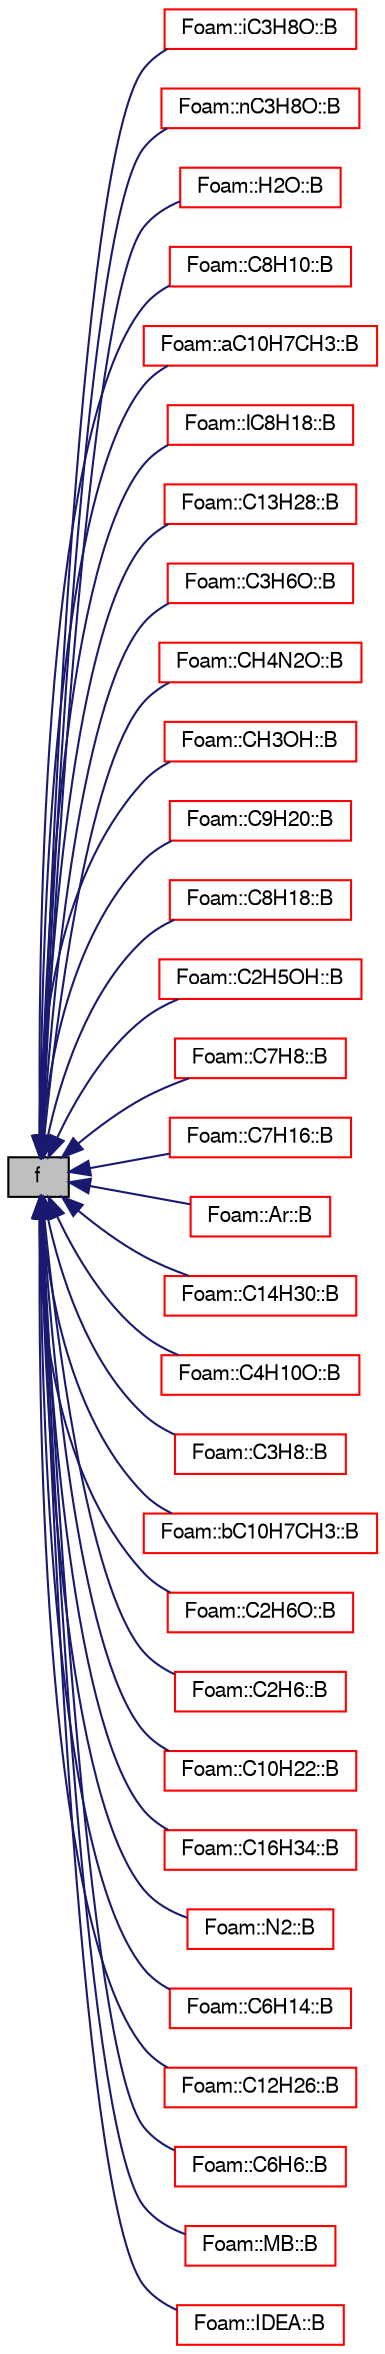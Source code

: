 digraph "f"
{
  bgcolor="transparent";
  edge [fontname="FreeSans",fontsize="10",labelfontname="FreeSans",labelfontsize="10"];
  node [fontname="FreeSans",fontsize="10",shape=record];
  rankdir="LR";
  Node13 [label="f",height=0.2,width=0.4,color="black", fillcolor="grey75", style="filled", fontcolor="black"];
  Node13 -> Node14 [dir="back",color="midnightblue",fontsize="10",style="solid",fontname="FreeSans"];
  Node14 [label="Foam::iC3H8O::B",height=0.2,width=0.4,color="red",URL="$a29942.html#a1f9ff94e737d2e0a47f334e31b94419e",tooltip="Second Virial Coefficient [m^3/kg]. "];
  Node13 -> Node16 [dir="back",color="midnightblue",fontsize="10",style="solid",fontname="FreeSans"];
  Node16 [label="Foam::nC3H8O::B",height=0.2,width=0.4,color="red",URL="$a29966.html#a1f9ff94e737d2e0a47f334e31b94419e",tooltip="Second Virial Coefficient [m^3/kg]. "];
  Node13 -> Node18 [dir="back",color="midnightblue",fontsize="10",style="solid",fontname="FreeSans"];
  Node18 [label="Foam::H2O::B",height=0.2,width=0.4,color="red",URL="$a29938.html#a1f9ff94e737d2e0a47f334e31b94419e",tooltip="Second Virial Coefficient [m^3/kg]. "];
  Node13 -> Node20 [dir="back",color="midnightblue",fontsize="10",style="solid",fontname="FreeSans"];
  Node20 [label="Foam::C8H10::B",height=0.2,width=0.4,color="red",URL="$a29918.html#a1f9ff94e737d2e0a47f334e31b94419e",tooltip="Second Virial Coefficient [m^3/kg]. "];
  Node13 -> Node22 [dir="back",color="midnightblue",fontsize="10",style="solid",fontname="FreeSans"];
  Node22 [label="Foam::aC10H7CH3::B",height=0.2,width=0.4,color="red",URL="$a29846.html#a1f9ff94e737d2e0a47f334e31b94419e",tooltip="Second Virial Coefficient [m^3/kg]. "];
  Node13 -> Node24 [dir="back",color="midnightblue",fontsize="10",style="solid",fontname="FreeSans"];
  Node24 [label="Foam::IC8H18::B",height=0.2,width=0.4,color="red",URL="$a29946.html#a1f9ff94e737d2e0a47f334e31b94419e",tooltip="Second Virial Coefficient [m^3/kg]. "];
  Node13 -> Node26 [dir="back",color="midnightblue",fontsize="10",style="solid",fontname="FreeSans"];
  Node26 [label="Foam::C13H28::B",height=0.2,width=0.4,color="red",URL="$a29866.html#a1f9ff94e737d2e0a47f334e31b94419e",tooltip="Second Virial Coefficient [m^3/kg]. "];
  Node13 -> Node28 [dir="back",color="midnightblue",fontsize="10",style="solid",fontname="FreeSans"];
  Node28 [label="Foam::C3H6O::B",height=0.2,width=0.4,color="red",URL="$a29890.html#a1f9ff94e737d2e0a47f334e31b94419e",tooltip="Second Virial Coefficient [m^3/kg]. "];
  Node13 -> Node30 [dir="back",color="midnightblue",fontsize="10",style="solid",fontname="FreeSans"];
  Node30 [label="Foam::CH4N2O::B",height=0.2,width=0.4,color="red",URL="$a29934.html#a1f9ff94e737d2e0a47f334e31b94419e",tooltip="Second Virial Coefficient [m^3/kg]. "];
  Node13 -> Node32 [dir="back",color="midnightblue",fontsize="10",style="solid",fontname="FreeSans"];
  Node32 [label="Foam::CH3OH::B",height=0.2,width=0.4,color="red",URL="$a29930.html#a1f9ff94e737d2e0a47f334e31b94419e",tooltip="Second Virial Coefficient [m^3/kg]. "];
  Node13 -> Node34 [dir="back",color="midnightblue",fontsize="10",style="solid",fontname="FreeSans"];
  Node34 [label="Foam::C9H20::B",height=0.2,width=0.4,color="red",URL="$a29926.html#a1f9ff94e737d2e0a47f334e31b94419e",tooltip="Second Virial Coefficient [m^3/kg]. "];
  Node13 -> Node36 [dir="back",color="midnightblue",fontsize="10",style="solid",fontname="FreeSans"];
  Node36 [label="Foam::C8H18::B",height=0.2,width=0.4,color="red",URL="$a29922.html#a1f9ff94e737d2e0a47f334e31b94419e",tooltip="Second Virial Coefficient [m^3/kg]. "];
  Node13 -> Node38 [dir="back",color="midnightblue",fontsize="10",style="solid",fontname="FreeSans"];
  Node38 [label="Foam::C2H5OH::B",height=0.2,width=0.4,color="red",URL="$a29878.html#a1f9ff94e737d2e0a47f334e31b94419e",tooltip="Second Virial Coefficient [m^3/kg]. "];
  Node13 -> Node40 [dir="back",color="midnightblue",fontsize="10",style="solid",fontname="FreeSans"];
  Node40 [label="Foam::C7H8::B",height=0.2,width=0.4,color="red",URL="$a29914.html#a1f9ff94e737d2e0a47f334e31b94419e",tooltip="Second Virial Coefficient [m^3/kg]. "];
  Node13 -> Node42 [dir="back",color="midnightblue",fontsize="10",style="solid",fontname="FreeSans"];
  Node42 [label="Foam::C7H16::B",height=0.2,width=0.4,color="red",URL="$a29910.html#a1f9ff94e737d2e0a47f334e31b94419e",tooltip="Second Virial Coefficient [m^3/kg]. "];
  Node13 -> Node44 [dir="back",color="midnightblue",fontsize="10",style="solid",fontname="FreeSans"];
  Node44 [label="Foam::Ar::B",height=0.2,width=0.4,color="red",URL="$a29850.html#a1f9ff94e737d2e0a47f334e31b94419e",tooltip="Second Virial Coefficient [m^3/kg]. "];
  Node13 -> Node46 [dir="back",color="midnightblue",fontsize="10",style="solid",fontname="FreeSans"];
  Node46 [label="Foam::C14H30::B",height=0.2,width=0.4,color="red",URL="$a29870.html#a1f9ff94e737d2e0a47f334e31b94419e",tooltip="Second Virial Coefficient [m^3/kg]. "];
  Node13 -> Node48 [dir="back",color="midnightblue",fontsize="10",style="solid",fontname="FreeSans"];
  Node48 [label="Foam::C4H10O::B",height=0.2,width=0.4,color="red",URL="$a29898.html#a1f9ff94e737d2e0a47f334e31b94419e",tooltip="Second Virial Coefficient [m^3/kg]. "];
  Node13 -> Node50 [dir="back",color="midnightblue",fontsize="10",style="solid",fontname="FreeSans"];
  Node50 [label="Foam::C3H8::B",height=0.2,width=0.4,color="red",URL="$a29894.html#a1f9ff94e737d2e0a47f334e31b94419e",tooltip="Second Virial Coefficient [m^3/kg]. "];
  Node13 -> Node52 [dir="back",color="midnightblue",fontsize="10",style="solid",fontname="FreeSans"];
  Node52 [label="Foam::bC10H7CH3::B",height=0.2,width=0.4,color="red",URL="$a29854.html#a1f9ff94e737d2e0a47f334e31b94419e",tooltip="Second Virial Coefficient [m^3/kg]. "];
  Node13 -> Node54 [dir="back",color="midnightblue",fontsize="10",style="solid",fontname="FreeSans"];
  Node54 [label="Foam::C2H6O::B",height=0.2,width=0.4,color="red",URL="$a29886.html#a1f9ff94e737d2e0a47f334e31b94419e",tooltip="Second Virial Coefficient [m^3/kg]. "];
  Node13 -> Node56 [dir="back",color="midnightblue",fontsize="10",style="solid",fontname="FreeSans"];
  Node56 [label="Foam::C2H6::B",height=0.2,width=0.4,color="red",URL="$a29882.html#a1f9ff94e737d2e0a47f334e31b94419e",tooltip="Second Virial Coefficient [m^3/kg]. "];
  Node13 -> Node58 [dir="back",color="midnightblue",fontsize="10",style="solid",fontname="FreeSans"];
  Node58 [label="Foam::C10H22::B",height=0.2,width=0.4,color="red",URL="$a29858.html#a1f9ff94e737d2e0a47f334e31b94419e",tooltip="Second Virial Coefficient [m^3/kg]. "];
  Node13 -> Node60 [dir="back",color="midnightblue",fontsize="10",style="solid",fontname="FreeSans"];
  Node60 [label="Foam::C16H34::B",height=0.2,width=0.4,color="red",URL="$a29874.html#a1f9ff94e737d2e0a47f334e31b94419e",tooltip="Second Virial Coefficient [m^3/kg]. "];
  Node13 -> Node62 [dir="back",color="midnightblue",fontsize="10",style="solid",fontname="FreeSans"];
  Node62 [label="Foam::N2::B",height=0.2,width=0.4,color="red",URL="$a29962.html#a1f9ff94e737d2e0a47f334e31b94419e",tooltip="Second Virial Coefficient [m^3/kg]. "];
  Node13 -> Node64 [dir="back",color="midnightblue",fontsize="10",style="solid",fontname="FreeSans"];
  Node64 [label="Foam::C6H14::B",height=0.2,width=0.4,color="red",URL="$a29902.html#a1f9ff94e737d2e0a47f334e31b94419e",tooltip="Second Virial Coefficient [m^3/kg]. "];
  Node13 -> Node66 [dir="back",color="midnightblue",fontsize="10",style="solid",fontname="FreeSans"];
  Node66 [label="Foam::C12H26::B",height=0.2,width=0.4,color="red",URL="$a29862.html#a1f9ff94e737d2e0a47f334e31b94419e",tooltip="Second Virial Coefficient [m^3/kg]. "];
  Node13 -> Node68 [dir="back",color="midnightblue",fontsize="10",style="solid",fontname="FreeSans"];
  Node68 [label="Foam::C6H6::B",height=0.2,width=0.4,color="red",URL="$a29906.html#a1f9ff94e737d2e0a47f334e31b94419e",tooltip="Second Virial Coefficient [m^3/kg]. "];
  Node13 -> Node70 [dir="back",color="midnightblue",fontsize="10",style="solid",fontname="FreeSans"];
  Node70 [label="Foam::MB::B",height=0.2,width=0.4,color="red",URL="$a29958.html#a1f9ff94e737d2e0a47f334e31b94419e",tooltip="Second Virial Coefficient [m^3/kg]. "];
  Node13 -> Node72 [dir="back",color="midnightblue",fontsize="10",style="solid",fontname="FreeSans"];
  Node72 [label="Foam::IDEA::B",height=0.2,width=0.4,color="red",URL="$a29950.html#a1f9ff94e737d2e0a47f334e31b94419e",tooltip="Second Virial Coefficient [m^3/kg]. "];
}
